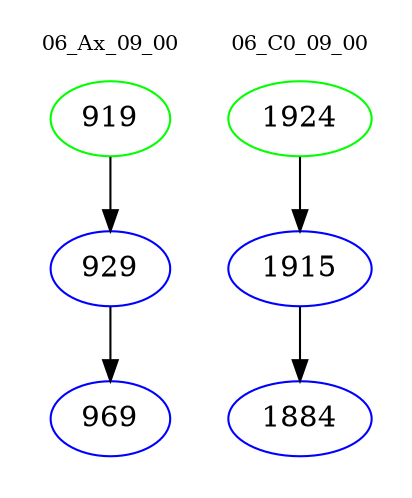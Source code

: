 digraph{
subgraph cluster_0 {
color = white
label = "06_Ax_09_00";
fontsize=10;
T0_919 [label="919", color="green"]
T0_919 -> T0_929 [color="black"]
T0_929 [label="929", color="blue"]
T0_929 -> T0_969 [color="black"]
T0_969 [label="969", color="blue"]
}
subgraph cluster_1 {
color = white
label = "06_C0_09_00";
fontsize=10;
T1_1924 [label="1924", color="green"]
T1_1924 -> T1_1915 [color="black"]
T1_1915 [label="1915", color="blue"]
T1_1915 -> T1_1884 [color="black"]
T1_1884 [label="1884", color="blue"]
}
}

